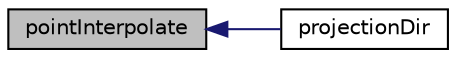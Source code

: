 digraph "pointInterpolate"
{
  bgcolor="transparent";
  edge [fontname="Helvetica",fontsize="10",labelfontname="Helvetica",labelfontsize="10"];
  node [fontname="Helvetica",fontsize="10",shape=record];
  rankdir="LR";
  Node1 [label="pointInterpolate",height=0.2,width=0.4,color="black", fillcolor="grey75", style="filled", fontcolor="black"];
  Node1 -> Node2 [dir="back",color="midnightblue",fontsize="10",style="solid",fontname="Helvetica"];
  Node2 [label="projectionDir",height=0.2,width=0.4,color="black",URL="$a01852.html#a0504e7c67b539d6745be864f1abb6d4b",tooltip="Return direction projection to use in projection. "];
}
